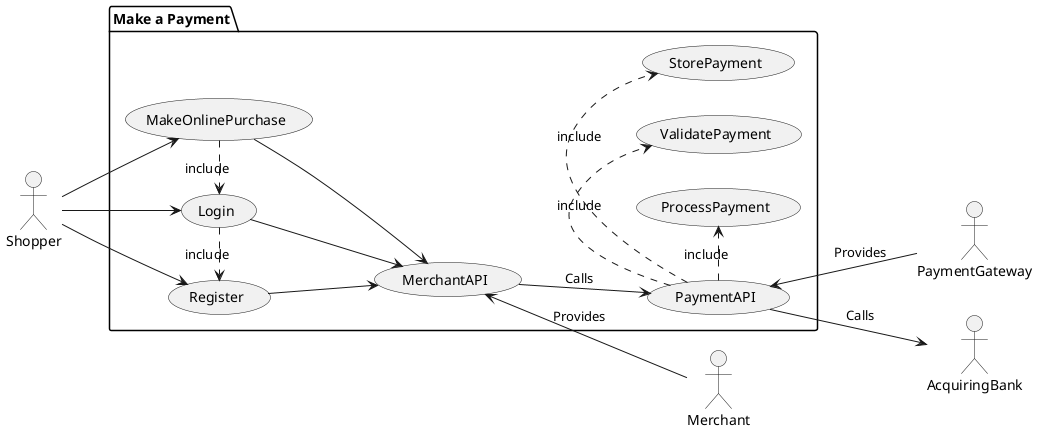 ﻿@startuml
left to right direction
actor     Shopper
actor     Merchant
actor     PaymentGateway
actor     AcquiringBank

Package "Make a Payment" as MakePayment{
    usecase   PaymentAPI
    usecase   MerchantAPI
    usecase   Register
    usecase   Login
    usecase   MakeOnlinePurchase
    usecase   ValidatePayment
    usecase   ProcessPayment
    usecase   StorePayment

    Merchant -up-> (MerchantAPI) : Provides
    
    Shopper --> (Register) 
    Shopper --> (Login) 
    Shopper --> (MakeOnlinePurchase) 
    
    
    (Register)  --> (MerchantAPI) 
    (MakeOnlinePurchase)  .> (Login) : include
    (MakeOnlinePurchase)  --> (MerchantAPI) 
    (Login) .> (Register) : include
    (Login)  --> (MerchantAPI) 
    
    
    
    PaymentGateway -up-> (PaymentAPI) : Provides
    
    MerchantAPI --> (PaymentAPI) : Calls
    
    (PaymentAPI) .> (ValidatePayment) : include
    (PaymentAPI) .> (ProcessPayment) : include
    (PaymentAPI) .> (StorePayment) : include
    
    
    PaymentAPI --> (AcquiringBank) : Calls
}
@enduml
